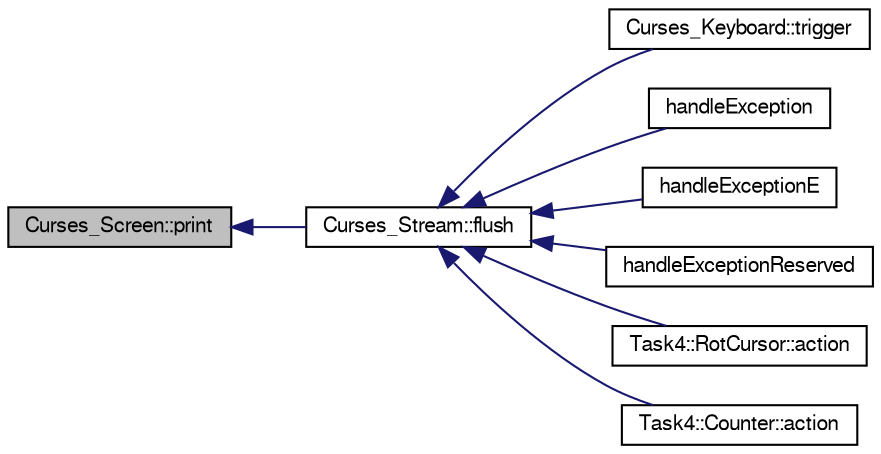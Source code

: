 digraph "Curses_Screen::print"
{
  bgcolor="transparent";
  edge [fontname="FreeSans",fontsize="10",labelfontname="FreeSans",labelfontsize="10"];
  node [fontname="FreeSans",fontsize="10",shape=record];
  rankdir="LR";
  Node1 [label="Curses_Screen::print",height=0.2,width=0.4,color="black", fillcolor="grey75", style="filled" fontcolor="black"];
  Node1 -> Node2 [dir="back",color="midnightblue",fontsize="10",style="solid",fontname="FreeSans"];
  Node2 [label="Curses_Stream::flush",height=0.2,width=0.4,color="black",URL="$classCurses__Stream.html#ab6a0496fec8d85e70bc648e554ddeefb",tooltip="flush the content of the internal buffer "];
  Node2 -> Node3 [dir="back",color="midnightblue",fontsize="10",style="solid",fontname="FreeSans"];
  Node3 [label="Curses_Keyboard::trigger",height=0.2,width=0.4,color="black",URL="$classCurses__Keyboard.html#a362c518016cf5fce53e588e487d1c048",tooltip="handle keyboard interrupt "];
  Node2 -> Node4 [dir="back",color="midnightblue",fontsize="10",style="solid",fontname="FreeSans"];
  Node4 [label="handleException",height=0.2,width=0.4,color="black",URL="$guardian_8cc.html#afe78f34c7c65df79376008e0d23c1afd",tooltip="This function is called if a normal exception is raised by the cpu. "];
  Node2 -> Node5 [dir="back",color="midnightblue",fontsize="10",style="solid",fontname="FreeSans"];
  Node5 [label="handleExceptionE",height=0.2,width=0.4,color="black",URL="$guardian_8cc.html#a70466c5bd3ffac85265c22f65e9a4ef9",tooltip="This function is called if a normal exception with error code is raised by the cpu. "];
  Node2 -> Node6 [dir="back",color="midnightblue",fontsize="10",style="solid",fontname="FreeSans"];
  Node6 [label="handleExceptionReserved",height=0.2,width=0.4,color="black",URL="$guardian_8cc.html#a390d383038610b600ab986ec9b54879a",tooltip="This function is called if a reserved exception is raised by the cpu. "];
  Node2 -> Node7 [dir="back",color="midnightblue",fontsize="10",style="solid",fontname="FreeSans"];
  Node7 [label="Task4::RotCursor::action",height=0.2,width=0.4,color="black",URL="$classTask4_1_1RotCursor.html#a33e3fee3981896223823f4b396339f40",tooltip="start outputting the symbol "];
  Node2 -> Node8 [dir="back",color="midnightblue",fontsize="10",style="solid",fontname="FreeSans"];
  Node8 [label="Task4::Counter::action",height=0.2,width=0.4,color="black",URL="$classTask4_1_1Counter.html#a93c77e391d4d89cf0c34c47b9521d464",tooltip="start outputting and incrementing the counter value "];
}
